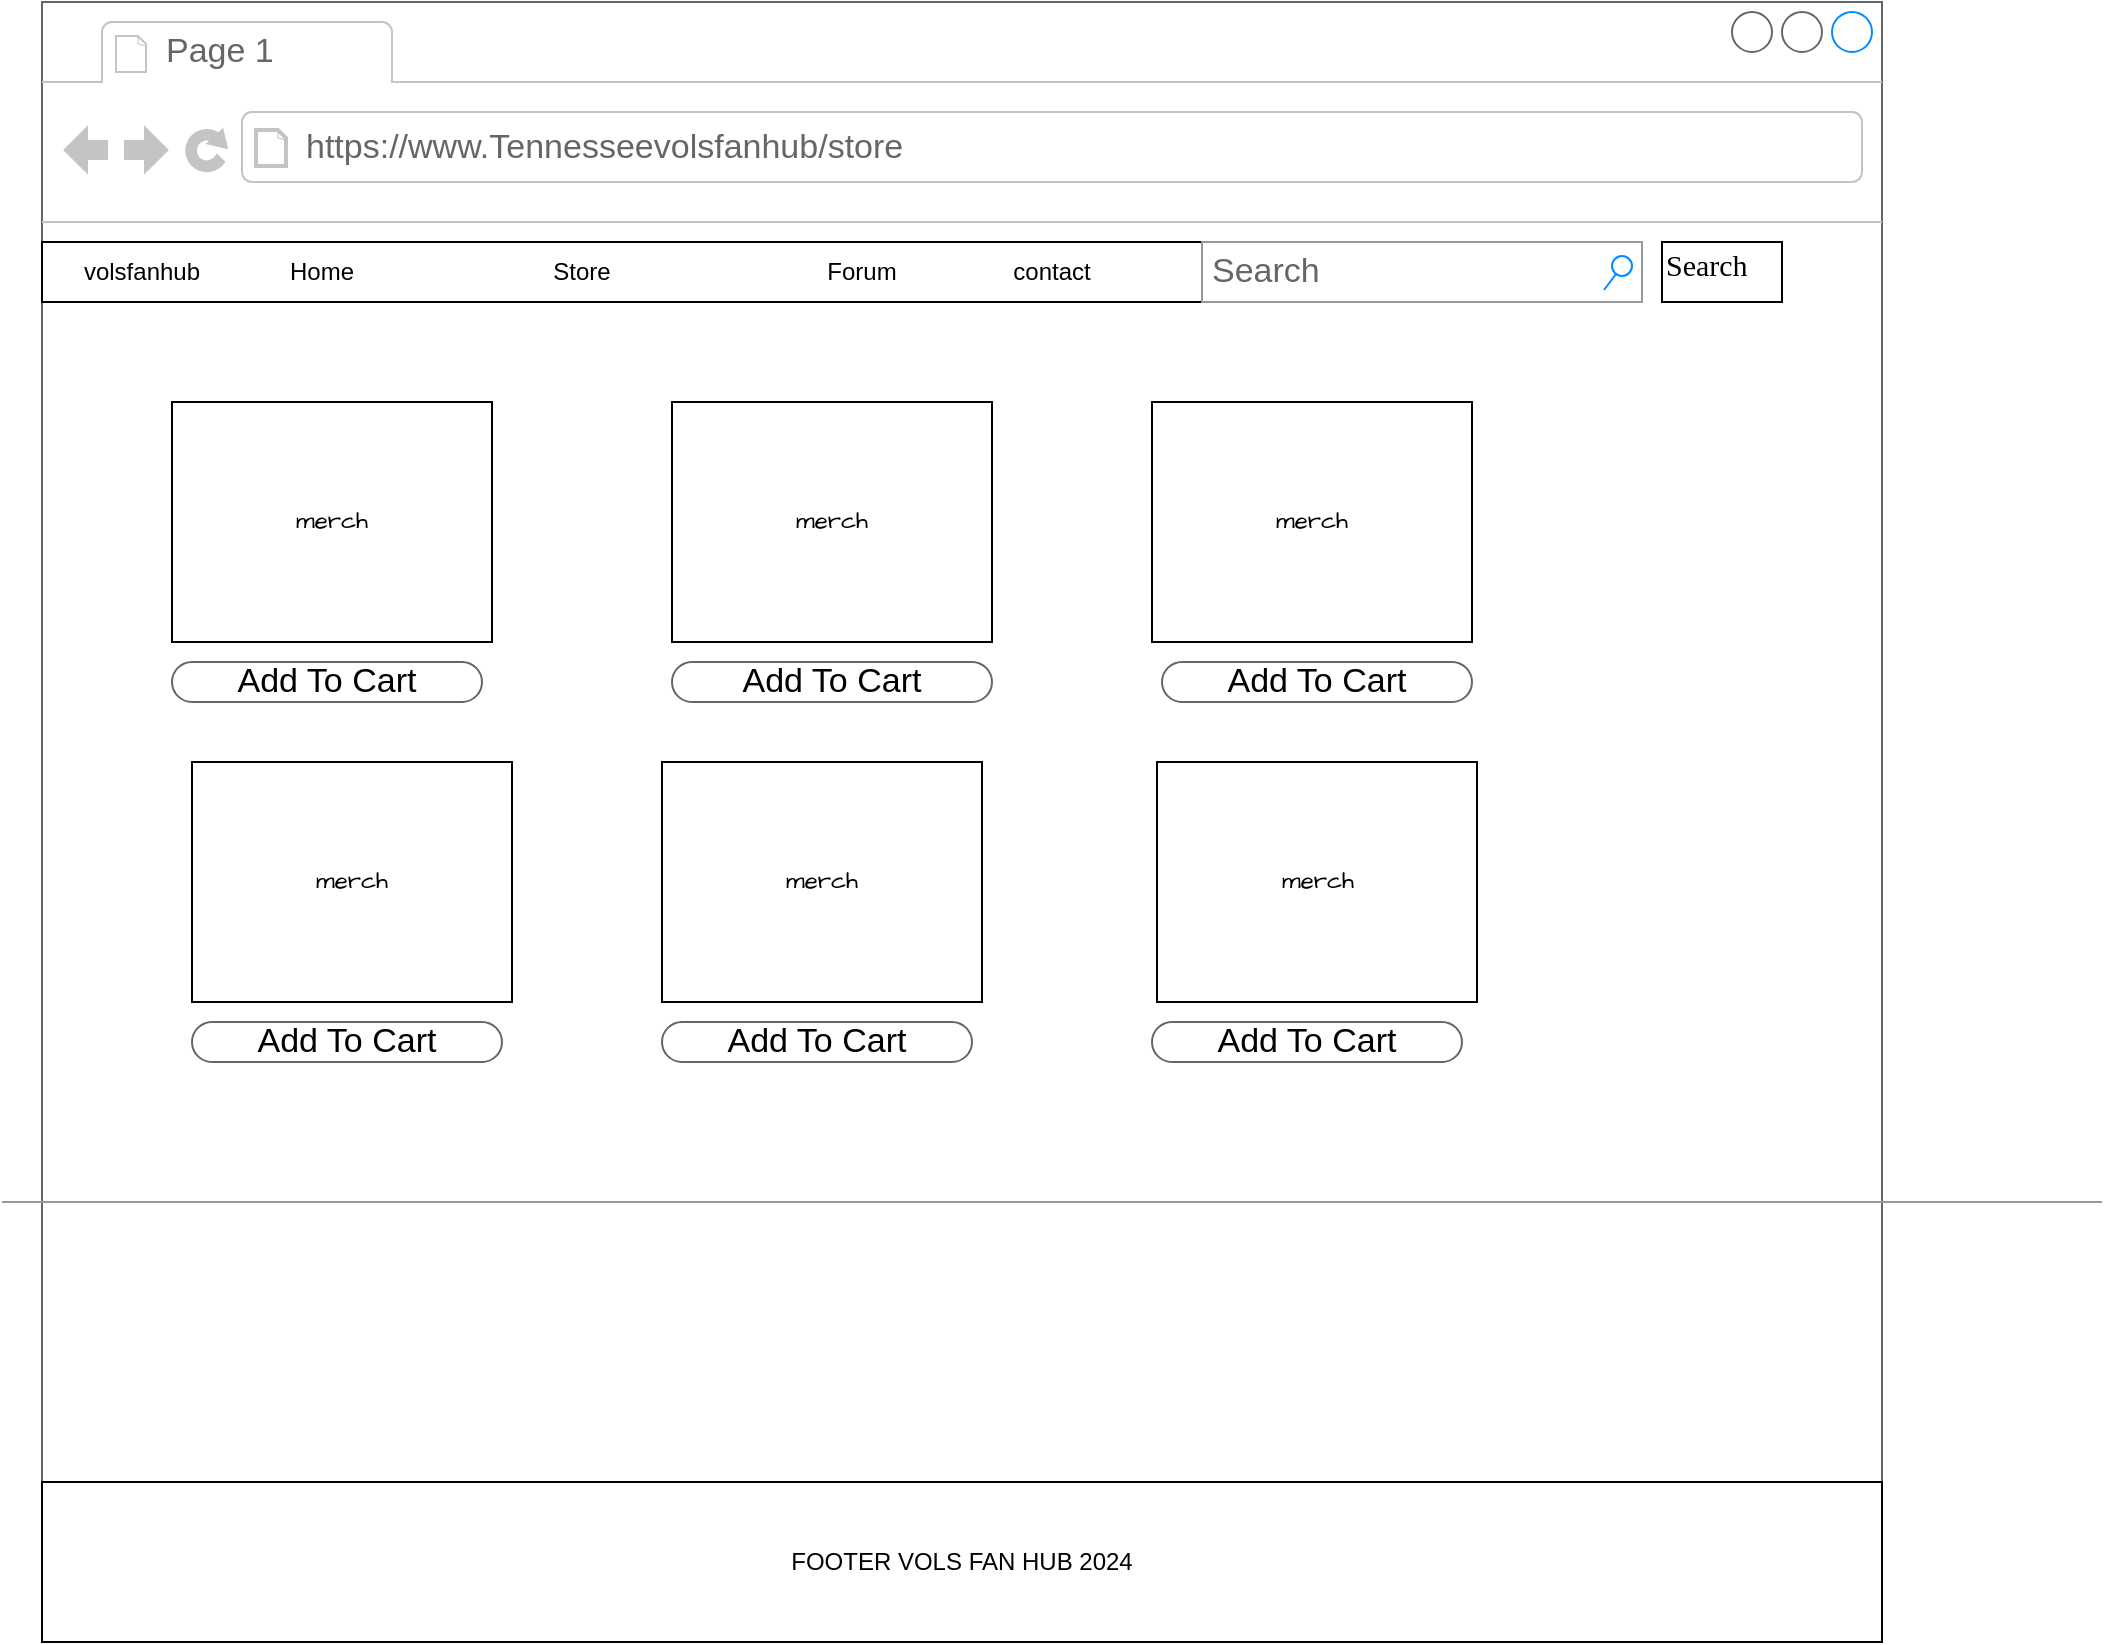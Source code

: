 <mxfile version="24.7.0" type="github">
  <diagram name="Page-1" id="2cc2dc42-3aac-f2a9-1cec-7a8b7cbee084">
    <mxGraphModel dx="1508" dy="1035" grid="1" gridSize="10" guides="1" tooltips="1" connect="1" arrows="1" fold="1" page="1" pageScale="1" pageWidth="1100" pageHeight="850" background="none" math="0" shadow="0">
      <root>
        <mxCell id="0" />
        <mxCell id="1" parent="0" />
        <mxCell id="7026571954dc6520-1" value="" style="strokeWidth=1;shadow=0;dashed=0;align=center;html=1;shape=mxgraph.mockup.containers.browserWindow;rSize=0;strokeColor=#666666;mainText=,;recursiveResize=0;rounded=0;labelBackgroundColor=none;fontFamily=Verdana;fontSize=12" parent="1" vertex="1">
          <mxGeometry x="60" y="40" width="920" height="820" as="geometry" />
        </mxCell>
        <mxCell id="Tly2Nsi51T1OpMelOg0m-8" value="" style="rounded=0;whiteSpace=wrap;html=1;" vertex="1" parent="7026571954dc6520-1">
          <mxGeometry x="810" y="120" width="60" height="30" as="geometry" />
        </mxCell>
        <mxCell id="Tly2Nsi51T1OpMelOg0m-7" value="" style="rounded=0;whiteSpace=wrap;html=1;labelBackgroundColor=#FF8000;labelBorderColor=none;" vertex="1" parent="7026571954dc6520-1">
          <mxGeometry y="120" width="580" height="30" as="geometry" />
        </mxCell>
        <mxCell id="7026571954dc6520-2" value="Page 1" style="strokeWidth=1;shadow=0;dashed=0;align=center;html=1;shape=mxgraph.mockup.containers.anchor;fontSize=17;fontColor=#666666;align=left;" parent="7026571954dc6520-1" vertex="1">
          <mxGeometry x="60" y="12" width="110" height="26" as="geometry" />
        </mxCell>
        <mxCell id="7026571954dc6520-3" value="&lt;font style=&quot;vertical-align: inherit;&quot;&gt;&lt;font style=&quot;vertical-align: inherit;&quot;&gt;https://www.Tennesseevolsfanhub/store&lt;/font&gt;&lt;/font&gt;" style="strokeWidth=1;shadow=0;dashed=0;align=center;html=1;shape=mxgraph.mockup.containers.anchor;rSize=0;fontSize=17;fontColor=#666666;align=left;" parent="7026571954dc6520-1" vertex="1">
          <mxGeometry x="130" y="60" width="310" height="26" as="geometry" />
        </mxCell>
        <mxCell id="7026571954dc6520-12" value="Search" style="text;html=1;points=[];align=left;verticalAlign=top;spacingTop=-4;fontSize=15;fontFamily=Verdana" parent="7026571954dc6520-1" vertex="1">
          <mxGeometry x="810" y="120" width="100" height="30" as="geometry" />
        </mxCell>
        <mxCell id="7026571954dc6520-14" value="Search" style="strokeWidth=1;shadow=0;dashed=0;align=center;html=1;shape=mxgraph.mockup.forms.searchBox;strokeColor=#999999;mainText=;strokeColor2=#008cff;fontColor=#666666;fontSize=17;align=left;spacingLeft=3;rounded=0;labelBackgroundColor=none;" parent="7026571954dc6520-1" vertex="1">
          <mxGeometry x="580" y="120" width="220" height="30" as="geometry" />
        </mxCell>
        <mxCell id="7026571954dc6520-15" value="" style="verticalLabelPosition=bottom;shadow=0;dashed=0;align=center;html=1;verticalAlign=top;strokeWidth=1;shape=mxgraph.mockup.markup.line;strokeColor=#999999;rounded=0;labelBackgroundColor=none;fillColor=#ffffff;fontFamily=Verdana;fontSize=12;fontColor=#000000;" parent="7026571954dc6520-1" vertex="1">
          <mxGeometry x="-20" y="590" width="1050" height="20" as="geometry" />
        </mxCell>
        <mxCell id="7026571954dc6520-18" value="Add To Cart" style="strokeWidth=1;shadow=0;dashed=0;align=center;html=1;shape=mxgraph.mockup.buttons.button;strokeColor=#666666;mainText=;buttonStyle=round;fontSize=17;fontStyle=0;fillColor=none;whiteSpace=wrap;rounded=0;labelBackgroundColor=none;" parent="7026571954dc6520-1" vertex="1">
          <mxGeometry x="65" y="330" width="155" height="20" as="geometry" />
        </mxCell>
        <mxCell id="7026571954dc6520-19" value="Add To Cart" style="strokeWidth=1;shadow=0;dashed=0;align=center;html=1;shape=mxgraph.mockup.buttons.button;strokeColor=#666666;mainText=;buttonStyle=round;fontSize=17;fontStyle=0;fillColor=none;whiteSpace=wrap;rounded=0;labelBackgroundColor=none;" parent="7026571954dc6520-1" vertex="1">
          <mxGeometry x="315" y="330" width="160" height="20" as="geometry" />
        </mxCell>
        <mxCell id="7026571954dc6520-21" value="" style="verticalLabelPosition=bottom;shadow=0;dashed=0;align=center;html=1;verticalAlign=top;strokeWidth=1;shape=mxgraph.mockup.markup.line;strokeColor=#999999;rounded=0;labelBackgroundColor=none;fillColor=#ffffff;fontFamily=Verdana;fontSize=12;fontColor=#000000;" parent="7026571954dc6520-1" vertex="1">
          <mxGeometry x="10" y="730" width="910" height="20" as="geometry" />
        </mxCell>
        <mxCell id="Tly2Nsi51T1OpMelOg0m-2" value="volsfanhub" style="text;html=1;align=center;verticalAlign=middle;whiteSpace=wrap;rounded=0;" vertex="1" parent="7026571954dc6520-1">
          <mxGeometry x="10" y="120" width="80" height="30" as="geometry" />
        </mxCell>
        <mxCell id="Tly2Nsi51T1OpMelOg0m-3" value="Home" style="text;html=1;align=center;verticalAlign=middle;whiteSpace=wrap;rounded=0;" vertex="1" parent="7026571954dc6520-1">
          <mxGeometry x="110" y="120" width="60" height="30" as="geometry" />
        </mxCell>
        <mxCell id="Tly2Nsi51T1OpMelOg0m-4" value="Store" style="text;html=1;align=center;verticalAlign=middle;whiteSpace=wrap;rounded=0;" vertex="1" parent="7026571954dc6520-1">
          <mxGeometry x="240" y="120" width="60" height="30" as="geometry" />
        </mxCell>
        <mxCell id="Tly2Nsi51T1OpMelOg0m-5" value="Forum" style="text;html=1;align=center;verticalAlign=middle;whiteSpace=wrap;rounded=0;" vertex="1" parent="7026571954dc6520-1">
          <mxGeometry x="380" y="120" width="60" height="30" as="geometry" />
        </mxCell>
        <mxCell id="Tly2Nsi51T1OpMelOg0m-6" value="contact" style="text;html=1;align=center;verticalAlign=middle;whiteSpace=wrap;rounded=0;" vertex="1" parent="7026571954dc6520-1">
          <mxGeometry x="475" y="120" width="60" height="30" as="geometry" />
        </mxCell>
        <mxCell id="XSuE7ZohxHYLaXL9flns-1" value="merch" style="rounded=0;whiteSpace=wrap;html=1;fontFamily=Architects Daughter;fontSource=https%3A%2F%2Ffonts.googleapis.com%2Fcss%3Ffamily%3DArchitects%2BDaughter;" parent="7026571954dc6520-1" vertex="1">
          <mxGeometry x="65" y="200" width="160" height="120" as="geometry" />
        </mxCell>
        <mxCell id="Tly2Nsi51T1OpMelOg0m-9" value="merch" style="rounded=0;whiteSpace=wrap;html=1;fontFamily=Architects Daughter;fontSource=https%3A%2F%2Ffonts.googleapis.com%2Fcss%3Ffamily%3DArchitects%2BDaughter;" vertex="1" parent="7026571954dc6520-1">
          <mxGeometry x="315" y="200" width="160" height="120" as="geometry" />
        </mxCell>
        <mxCell id="Tly2Nsi51T1OpMelOg0m-11" value="Add To Cart" style="strokeWidth=1;shadow=0;dashed=0;align=center;html=1;shape=mxgraph.mockup.buttons.button;strokeColor=#666666;mainText=;buttonStyle=round;fontSize=17;fontStyle=0;fillColor=none;whiteSpace=wrap;rounded=0;labelBackgroundColor=none;" vertex="1" parent="7026571954dc6520-1">
          <mxGeometry x="560" y="330" width="155" height="20" as="geometry" />
        </mxCell>
        <mxCell id="Tly2Nsi51T1OpMelOg0m-13" value="merch" style="rounded=0;whiteSpace=wrap;html=1;fontFamily=Architects Daughter;fontSource=https%3A%2F%2Ffonts.googleapis.com%2Fcss%3Ffamily%3DArchitects%2BDaughter;" vertex="1" parent="7026571954dc6520-1">
          <mxGeometry x="555" y="200" width="160" height="120" as="geometry" />
        </mxCell>
        <mxCell id="Tly2Nsi51T1OpMelOg0m-15" value="FOOTER VOLS FAN HUB 2024" style="rounded=0;whiteSpace=wrap;html=1;" vertex="1" parent="7026571954dc6520-1">
          <mxGeometry y="740" width="920" height="80" as="geometry" />
        </mxCell>
        <mxCell id="Tly2Nsi51T1OpMelOg0m-16" value="merch" style="rounded=0;whiteSpace=wrap;html=1;fontFamily=Architects Daughter;fontSource=https%3A%2F%2Ffonts.googleapis.com%2Fcss%3Ffamily%3DArchitects%2BDaughter;" vertex="1" parent="7026571954dc6520-1">
          <mxGeometry x="557.5" y="380" width="160" height="120" as="geometry" />
        </mxCell>
        <mxCell id="Tly2Nsi51T1OpMelOg0m-17" value="merch" style="rounded=0;whiteSpace=wrap;html=1;fontFamily=Architects Daughter;fontSource=https%3A%2F%2Ffonts.googleapis.com%2Fcss%3Ffamily%3DArchitects%2BDaughter;" vertex="1" parent="7026571954dc6520-1">
          <mxGeometry x="310" y="380" width="160" height="120" as="geometry" />
        </mxCell>
        <mxCell id="Tly2Nsi51T1OpMelOg0m-18" value="merch" style="rounded=0;whiteSpace=wrap;html=1;fontFamily=Architects Daughter;fontSource=https%3A%2F%2Ffonts.googleapis.com%2Fcss%3Ffamily%3DArchitects%2BDaughter;" vertex="1" parent="7026571954dc6520-1">
          <mxGeometry x="75" y="380" width="160" height="120" as="geometry" />
        </mxCell>
        <mxCell id="Tly2Nsi51T1OpMelOg0m-19" value="Add To Cart" style="strokeWidth=1;shadow=0;dashed=0;align=center;html=1;shape=mxgraph.mockup.buttons.button;strokeColor=#666666;mainText=;buttonStyle=round;fontSize=17;fontStyle=0;fillColor=none;whiteSpace=wrap;rounded=0;labelBackgroundColor=none;" vertex="1" parent="7026571954dc6520-1">
          <mxGeometry x="75" y="510" width="155" height="20" as="geometry" />
        </mxCell>
        <mxCell id="Tly2Nsi51T1OpMelOg0m-20" value="Add To Cart" style="strokeWidth=1;shadow=0;dashed=0;align=center;html=1;shape=mxgraph.mockup.buttons.button;strokeColor=#666666;mainText=;buttonStyle=round;fontSize=17;fontStyle=0;fillColor=none;whiteSpace=wrap;rounded=0;labelBackgroundColor=none;" vertex="1" parent="7026571954dc6520-1">
          <mxGeometry x="310" y="510" width="155" height="20" as="geometry" />
        </mxCell>
        <mxCell id="Tly2Nsi51T1OpMelOg0m-21" value="Add To Cart" style="strokeWidth=1;shadow=0;dashed=0;align=center;html=1;shape=mxgraph.mockup.buttons.button;strokeColor=#666666;mainText=;buttonStyle=round;fontSize=17;fontStyle=0;fillColor=none;whiteSpace=wrap;rounded=0;labelBackgroundColor=none;" vertex="1" parent="7026571954dc6520-1">
          <mxGeometry x="555" y="510" width="155" height="20" as="geometry" />
        </mxCell>
      </root>
    </mxGraphModel>
  </diagram>
</mxfile>
